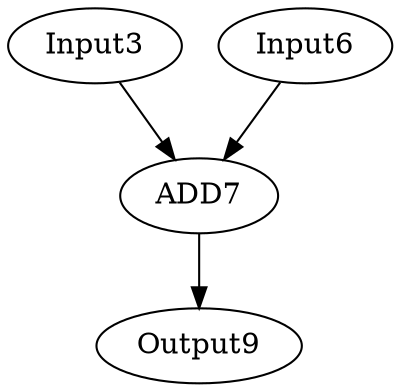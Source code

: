 Digraph G {
Input3[opcode=input, ref_name="A", size=84, offset="0, 4", pattern="4, 20"];
Input6[opcode=input, ref_name="A", size=84, offset="0, -4", pattern="4, 20"];
ADD7[opcode=add];
Output9[opcode=output, ref_name="B", size=3804, offset="0, 0", pattern="200, 20"];
Input3->ADD7[operand=1];
Input6->ADD7[operand=0];
ADD7->Output9[operand=0];
}
